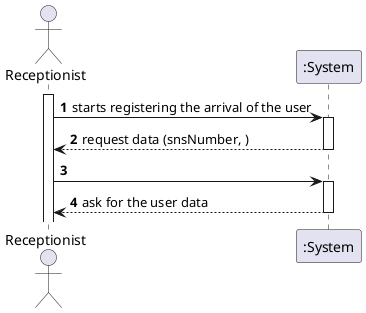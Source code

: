 @startuml
'https://plantuml.com/sequence-diagram

autonumber

actor "Receptionist" as RCP

activate RCP
RCP -> ":System" : starts registering the arrival of the user
activate ":System"
":System" --> RCP : request data (snsNumber, )
deactivate ":System"

RCP -> ":System" :
activate ":System"
":System" --> RCP : ask for the user data
deactivate ":System"
@enduml